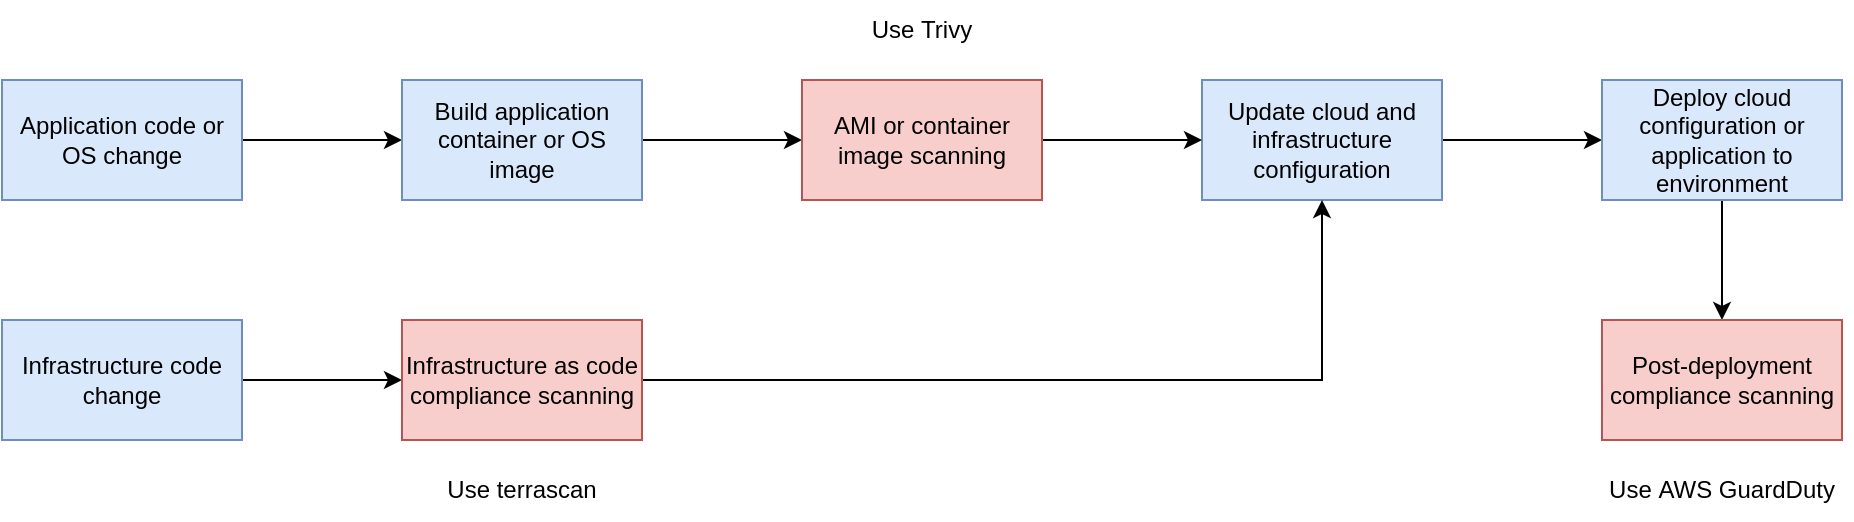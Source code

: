 <mxfile version="24.7.8">
  <diagram name="Page-1" id="R3nWZSlRvKRtFSl8L--L">
    <mxGraphModel dx="1368" dy="896" grid="1" gridSize="10" guides="1" tooltips="1" connect="1" arrows="1" fold="1" page="1" pageScale="1" pageWidth="1169" pageHeight="827" math="0" shadow="0">
      <root>
        <mxCell id="0" />
        <mxCell id="1" parent="0" />
        <mxCell id="Wjx-PrsfvaN2zsiy_lms-9" style="edgeStyle=orthogonalEdgeStyle;rounded=0;orthogonalLoop=1;jettySize=auto;html=1;" edge="1" parent="1" source="Wjx-PrsfvaN2zsiy_lms-1" target="Wjx-PrsfvaN2zsiy_lms-2">
          <mxGeometry relative="1" as="geometry" />
        </mxCell>
        <mxCell id="Wjx-PrsfvaN2zsiy_lms-1" value="Application code or OS change" style="rounded=0;whiteSpace=wrap;html=1;fillColor=#dae8fc;strokeColor=#6c8ebf;" vertex="1" parent="1">
          <mxGeometry x="120" y="160" width="120" height="60" as="geometry" />
        </mxCell>
        <mxCell id="Wjx-PrsfvaN2zsiy_lms-10" style="edgeStyle=orthogonalEdgeStyle;rounded=0;orthogonalLoop=1;jettySize=auto;html=1;entryX=0;entryY=0.5;entryDx=0;entryDy=0;" edge="1" parent="1" source="Wjx-PrsfvaN2zsiy_lms-2" target="Wjx-PrsfvaN2zsiy_lms-7">
          <mxGeometry relative="1" as="geometry" />
        </mxCell>
        <mxCell id="Wjx-PrsfvaN2zsiy_lms-2" value="Build application container or OS image" style="rounded=0;whiteSpace=wrap;html=1;fillColor=#dae8fc;strokeColor=#6c8ebf;" vertex="1" parent="1">
          <mxGeometry x="320" y="160" width="120" height="60" as="geometry" />
        </mxCell>
        <mxCell id="Wjx-PrsfvaN2zsiy_lms-12" style="edgeStyle=orthogonalEdgeStyle;rounded=0;orthogonalLoop=1;jettySize=auto;html=1;entryX=0;entryY=0.5;entryDx=0;entryDy=0;" edge="1" parent="1" source="Wjx-PrsfvaN2zsiy_lms-3" target="Wjx-PrsfvaN2zsiy_lms-4">
          <mxGeometry relative="1" as="geometry" />
        </mxCell>
        <mxCell id="Wjx-PrsfvaN2zsiy_lms-3" value="Update cloud and infrastructure configuration" style="rounded=0;whiteSpace=wrap;html=1;fillColor=#dae8fc;strokeColor=#6c8ebf;" vertex="1" parent="1">
          <mxGeometry x="720" y="160" width="120" height="60" as="geometry" />
        </mxCell>
        <mxCell id="Wjx-PrsfvaN2zsiy_lms-13" style="edgeStyle=orthogonalEdgeStyle;rounded=0;orthogonalLoop=1;jettySize=auto;html=1;entryX=0.5;entryY=0;entryDx=0;entryDy=0;" edge="1" parent="1" source="Wjx-PrsfvaN2zsiy_lms-4" target="Wjx-PrsfvaN2zsiy_lms-8">
          <mxGeometry relative="1" as="geometry" />
        </mxCell>
        <mxCell id="Wjx-PrsfvaN2zsiy_lms-4" value="Deploy cloud configuration or application to environment" style="rounded=0;whiteSpace=wrap;html=1;fillColor=#dae8fc;strokeColor=#6c8ebf;" vertex="1" parent="1">
          <mxGeometry x="920" y="160" width="120" height="60" as="geometry" />
        </mxCell>
        <mxCell id="Wjx-PrsfvaN2zsiy_lms-14" style="edgeStyle=orthogonalEdgeStyle;rounded=0;orthogonalLoop=1;jettySize=auto;html=1;entryX=0;entryY=0.5;entryDx=0;entryDy=0;" edge="1" parent="1" source="Wjx-PrsfvaN2zsiy_lms-5" target="Wjx-PrsfvaN2zsiy_lms-6">
          <mxGeometry relative="1" as="geometry" />
        </mxCell>
        <mxCell id="Wjx-PrsfvaN2zsiy_lms-5" value="Infrastructure code change" style="rounded=0;whiteSpace=wrap;html=1;fillColor=#dae8fc;strokeColor=#6c8ebf;" vertex="1" parent="1">
          <mxGeometry x="120" y="280" width="120" height="60" as="geometry" />
        </mxCell>
        <mxCell id="Wjx-PrsfvaN2zsiy_lms-15" style="edgeStyle=orthogonalEdgeStyle;rounded=0;orthogonalLoop=1;jettySize=auto;html=1;entryX=0.5;entryY=1;entryDx=0;entryDy=0;" edge="1" parent="1" source="Wjx-PrsfvaN2zsiy_lms-6" target="Wjx-PrsfvaN2zsiy_lms-3">
          <mxGeometry relative="1" as="geometry" />
        </mxCell>
        <mxCell id="Wjx-PrsfvaN2zsiy_lms-6" value="Infrastructure as code compliance scanning" style="rounded=0;whiteSpace=wrap;html=1;fillColor=#f8cecc;strokeColor=#b85450;" vertex="1" parent="1">
          <mxGeometry x="320" y="280" width="120" height="60" as="geometry" />
        </mxCell>
        <mxCell id="Wjx-PrsfvaN2zsiy_lms-11" style="edgeStyle=orthogonalEdgeStyle;rounded=0;orthogonalLoop=1;jettySize=auto;html=1;entryX=0;entryY=0.5;entryDx=0;entryDy=0;" edge="1" parent="1" source="Wjx-PrsfvaN2zsiy_lms-7" target="Wjx-PrsfvaN2zsiy_lms-3">
          <mxGeometry relative="1" as="geometry" />
        </mxCell>
        <mxCell id="Wjx-PrsfvaN2zsiy_lms-7" value="AMI or container image scanning" style="rounded=0;whiteSpace=wrap;html=1;fillColor=#f8cecc;strokeColor=#b85450;" vertex="1" parent="1">
          <mxGeometry x="520" y="160" width="120" height="60" as="geometry" />
        </mxCell>
        <mxCell id="Wjx-PrsfvaN2zsiy_lms-8" value="Post-deployment compliance scanning" style="rounded=0;whiteSpace=wrap;html=1;fillColor=#f8cecc;strokeColor=#b85450;" vertex="1" parent="1">
          <mxGeometry x="920" y="280" width="120" height="60" as="geometry" />
        </mxCell>
        <mxCell id="Wjx-PrsfvaN2zsiy_lms-16" value="Use&amp;nbsp;Trivy" style="text;html=1;align=center;verticalAlign=middle;whiteSpace=wrap;rounded=0;" vertex="1" parent="1">
          <mxGeometry x="550" y="120" width="60" height="30" as="geometry" />
        </mxCell>
        <mxCell id="Wjx-PrsfvaN2zsiy_lms-17" value="Use&amp;nbsp;terrascan" style="text;html=1;align=center;verticalAlign=middle;whiteSpace=wrap;rounded=0;" vertex="1" parent="1">
          <mxGeometry x="350" y="350" width="60" height="30" as="geometry" />
        </mxCell>
        <mxCell id="Wjx-PrsfvaN2zsiy_lms-18" value="Use&amp;nbsp;AWS GuardDuty" style="text;html=1;align=center;verticalAlign=middle;whiteSpace=wrap;rounded=0;" vertex="1" parent="1">
          <mxGeometry x="915" y="350" width="130" height="30" as="geometry" />
        </mxCell>
      </root>
    </mxGraphModel>
  </diagram>
</mxfile>
